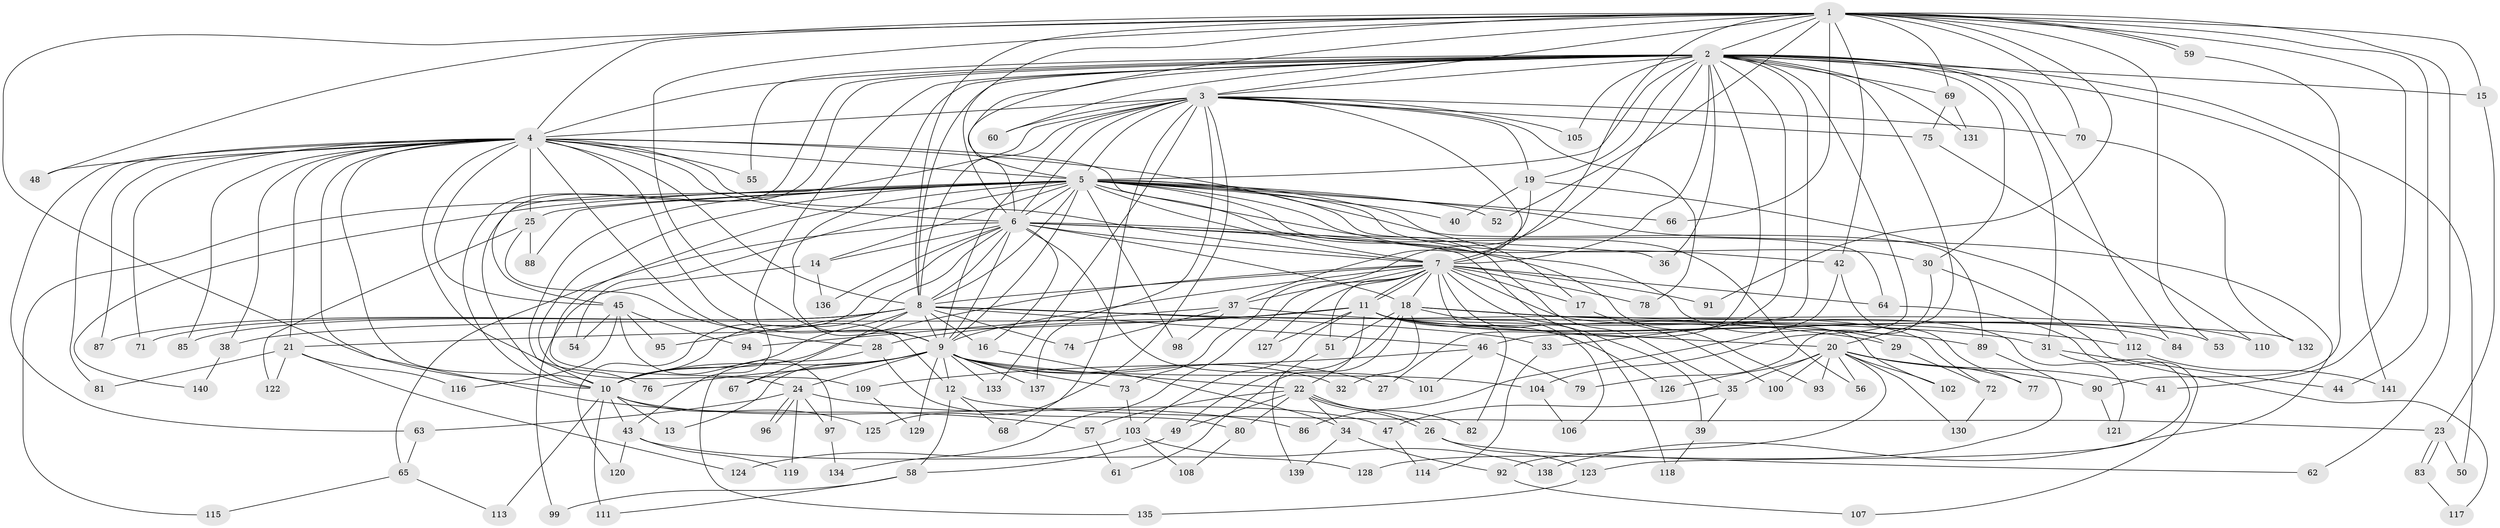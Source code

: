 // Generated by graph-tools (version 1.1) at 2025/10/02/27/25 16:10:57]
// undirected, 141 vertices, 307 edges
graph export_dot {
graph [start="1"]
  node [color=gray90,style=filled];
  1;
  2;
  3;
  4;
  5;
  6;
  7;
  8;
  9;
  10;
  11;
  12;
  13;
  14;
  15;
  16;
  17;
  18;
  19;
  20;
  21;
  22;
  23;
  24;
  25;
  26;
  27;
  28;
  29;
  30;
  31;
  32;
  33;
  34;
  35;
  36;
  37;
  38;
  39;
  40;
  41;
  42;
  43;
  44;
  45;
  46;
  47;
  48;
  49;
  50;
  51;
  52;
  53;
  54;
  55;
  56;
  57;
  58;
  59;
  60;
  61;
  62;
  63;
  64;
  65;
  66;
  67;
  68;
  69;
  70;
  71;
  72;
  73;
  74;
  75;
  76;
  77;
  78;
  79;
  80;
  81;
  82;
  83;
  84;
  85;
  86;
  87;
  88;
  89;
  90;
  91;
  92;
  93;
  94;
  95;
  96;
  97;
  98;
  99;
  100;
  101;
  102;
  103;
  104;
  105;
  106;
  107;
  108;
  109;
  110;
  111;
  112;
  113;
  114;
  115;
  116;
  117;
  118;
  119;
  120;
  121;
  122;
  123;
  124;
  125;
  126;
  127;
  128;
  129;
  130;
  131;
  132;
  133;
  134;
  135;
  136;
  137;
  138;
  139;
  140;
  141;
  1 -- 2;
  1 -- 3;
  1 -- 4;
  1 -- 5;
  1 -- 6;
  1 -- 7;
  1 -- 8;
  1 -- 9;
  1 -- 10;
  1 -- 15;
  1 -- 41;
  1 -- 42;
  1 -- 44;
  1 -- 48;
  1 -- 52;
  1 -- 53;
  1 -- 59;
  1 -- 59;
  1 -- 62;
  1 -- 66;
  1 -- 69;
  1 -- 70;
  1 -- 91;
  2 -- 3;
  2 -- 4;
  2 -- 5;
  2 -- 6;
  2 -- 7;
  2 -- 8;
  2 -- 9;
  2 -- 10;
  2 -- 15;
  2 -- 19;
  2 -- 20;
  2 -- 27;
  2 -- 30;
  2 -- 31;
  2 -- 33;
  2 -- 36;
  2 -- 43;
  2 -- 45;
  2 -- 46;
  2 -- 50;
  2 -- 55;
  2 -- 60;
  2 -- 69;
  2 -- 73;
  2 -- 84;
  2 -- 104;
  2 -- 105;
  2 -- 131;
  2 -- 141;
  3 -- 4;
  3 -- 5;
  3 -- 6;
  3 -- 7;
  3 -- 8;
  3 -- 9;
  3 -- 10;
  3 -- 19;
  3 -- 60;
  3 -- 68;
  3 -- 70;
  3 -- 75;
  3 -- 78;
  3 -- 105;
  3 -- 125;
  3 -- 133;
  3 -- 137;
  4 -- 5;
  4 -- 6;
  4 -- 7;
  4 -- 8;
  4 -- 9;
  4 -- 10;
  4 -- 12;
  4 -- 17;
  4 -- 21;
  4 -- 25;
  4 -- 35;
  4 -- 38;
  4 -- 45;
  4 -- 48;
  4 -- 55;
  4 -- 57;
  4 -- 63;
  4 -- 71;
  4 -- 76;
  4 -- 81;
  4 -- 85;
  4 -- 87;
  5 -- 6;
  5 -- 7;
  5 -- 8;
  5 -- 9;
  5 -- 10;
  5 -- 14;
  5 -- 24;
  5 -- 25;
  5 -- 30;
  5 -- 40;
  5 -- 42;
  5 -- 52;
  5 -- 54;
  5 -- 56;
  5 -- 64;
  5 -- 66;
  5 -- 88;
  5 -- 89;
  5 -- 93;
  5 -- 98;
  5 -- 109;
  5 -- 115;
  5 -- 138;
  5 -- 140;
  6 -- 7;
  6 -- 8;
  6 -- 9;
  6 -- 10;
  6 -- 14;
  6 -- 16;
  6 -- 18;
  6 -- 29;
  6 -- 36;
  6 -- 39;
  6 -- 65;
  6 -- 101;
  6 -- 120;
  6 -- 136;
  7 -- 8;
  7 -- 9;
  7 -- 10;
  7 -- 11;
  7 -- 11;
  7 -- 17;
  7 -- 18;
  7 -- 37;
  7 -- 51;
  7 -- 64;
  7 -- 78;
  7 -- 82;
  7 -- 91;
  7 -- 102;
  7 -- 118;
  7 -- 121;
  7 -- 127;
  7 -- 134;
  8 -- 9;
  8 -- 10;
  8 -- 16;
  8 -- 29;
  8 -- 31;
  8 -- 33;
  8 -- 46;
  8 -- 67;
  8 -- 71;
  8 -- 74;
  8 -- 85;
  8 -- 87;
  8 -- 95;
  9 -- 10;
  9 -- 12;
  9 -- 13;
  9 -- 22;
  9 -- 24;
  9 -- 27;
  9 -- 32;
  9 -- 67;
  9 -- 73;
  9 -- 76;
  9 -- 104;
  9 -- 129;
  9 -- 133;
  9 -- 137;
  10 -- 13;
  10 -- 43;
  10 -- 47;
  10 -- 111;
  10 -- 113;
  10 -- 125;
  11 -- 20;
  11 -- 21;
  11 -- 22;
  11 -- 28;
  11 -- 38;
  11 -- 53;
  11 -- 72;
  11 -- 84;
  11 -- 103;
  11 -- 126;
  11 -- 127;
  12 -- 23;
  12 -- 58;
  12 -- 68;
  14 -- 99;
  14 -- 136;
  15 -- 23;
  16 -- 34;
  17 -- 100;
  18 -- 32;
  18 -- 49;
  18 -- 51;
  18 -- 61;
  18 -- 106;
  18 -- 110;
  18 -- 112;
  18 -- 132;
  19 -- 37;
  19 -- 40;
  19 -- 112;
  20 -- 35;
  20 -- 41;
  20 -- 56;
  20 -- 77;
  20 -- 90;
  20 -- 92;
  20 -- 93;
  20 -- 100;
  20 -- 102;
  20 -- 126;
  20 -- 130;
  21 -- 81;
  21 -- 116;
  21 -- 122;
  21 -- 124;
  22 -- 26;
  22 -- 26;
  22 -- 34;
  22 -- 49;
  22 -- 57;
  22 -- 80;
  22 -- 82;
  23 -- 50;
  23 -- 83;
  23 -- 83;
  24 -- 63;
  24 -- 86;
  24 -- 96;
  24 -- 96;
  24 -- 97;
  24 -- 119;
  25 -- 28;
  25 -- 88;
  25 -- 122;
  26 -- 62;
  26 -- 123;
  28 -- 80;
  28 -- 135;
  29 -- 72;
  30 -- 79;
  30 -- 117;
  31 -- 44;
  31 -- 123;
  33 -- 114;
  34 -- 92;
  34 -- 139;
  35 -- 39;
  35 -- 47;
  37 -- 74;
  37 -- 89;
  37 -- 94;
  37 -- 98;
  38 -- 140;
  39 -- 118;
  42 -- 77;
  42 -- 86;
  43 -- 119;
  43 -- 120;
  43 -- 128;
  45 -- 54;
  45 -- 94;
  45 -- 95;
  45 -- 97;
  45 -- 116;
  46 -- 79;
  46 -- 101;
  46 -- 109;
  47 -- 114;
  49 -- 58;
  51 -- 139;
  57 -- 61;
  58 -- 99;
  58 -- 111;
  59 -- 90;
  63 -- 65;
  64 -- 107;
  65 -- 113;
  65 -- 115;
  69 -- 75;
  69 -- 131;
  70 -- 132;
  72 -- 130;
  73 -- 103;
  75 -- 110;
  80 -- 108;
  83 -- 117;
  89 -- 128;
  90 -- 121;
  92 -- 107;
  97 -- 134;
  103 -- 108;
  103 -- 124;
  103 -- 138;
  104 -- 106;
  109 -- 129;
  112 -- 141;
  123 -- 135;
}
